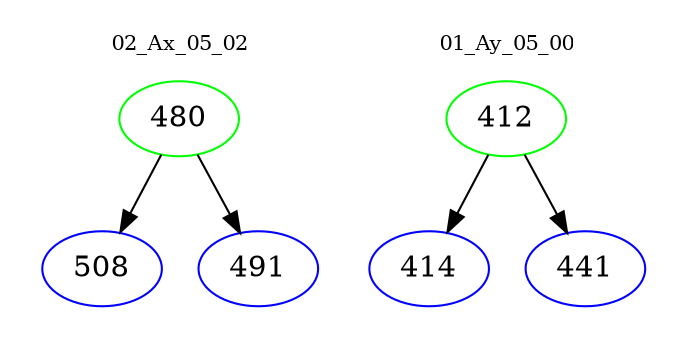 digraph{
subgraph cluster_0 {
color = white
label = "02_Ax_05_02";
fontsize=10;
T0_480 [label="480", color="green"]
T0_480 -> T0_508 [color="black"]
T0_508 [label="508", color="blue"]
T0_480 -> T0_491 [color="black"]
T0_491 [label="491", color="blue"]
}
subgraph cluster_1 {
color = white
label = "01_Ay_05_00";
fontsize=10;
T1_412 [label="412", color="green"]
T1_412 -> T1_414 [color="black"]
T1_414 [label="414", color="blue"]
T1_412 -> T1_441 [color="black"]
T1_441 [label="441", color="blue"]
}
}
